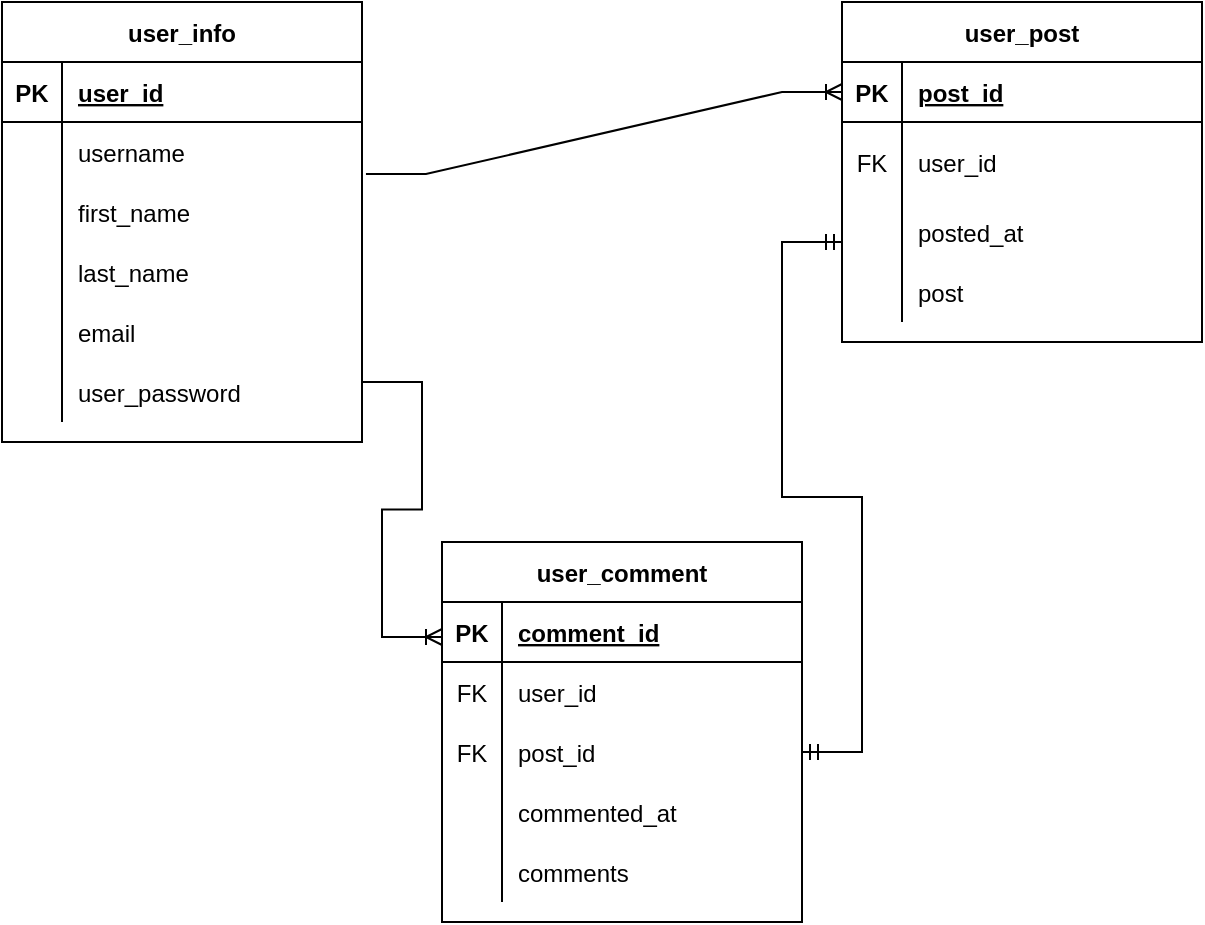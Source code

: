<mxfile version="17.4.5" type="device"><diagram id="pT4xivqjwQRT5MhuvjDW" name="Page-1"><mxGraphModel dx="1175" dy="776" grid="1" gridSize="10" guides="1" tooltips="1" connect="1" arrows="1" fold="1" page="1" pageScale="1" pageWidth="850" pageHeight="1100" math="0" shadow="0"><root><mxCell id="0"/><mxCell id="1" parent="0"/><mxCell id="w3TWUS7aWMzLF2r7T3JZ-1" value="user_info" style="shape=table;startSize=30;container=1;collapsible=1;childLayout=tableLayout;fixedRows=1;rowLines=0;fontStyle=1;align=center;resizeLast=1;" vertex="1" parent="1"><mxGeometry x="40" y="40" width="180" height="220" as="geometry"/></mxCell><mxCell id="w3TWUS7aWMzLF2r7T3JZ-2" value="" style="shape=tableRow;horizontal=0;startSize=0;swimlaneHead=0;swimlaneBody=0;fillColor=none;collapsible=0;dropTarget=0;points=[[0,0.5],[1,0.5]];portConstraint=eastwest;top=0;left=0;right=0;bottom=1;" vertex="1" parent="w3TWUS7aWMzLF2r7T3JZ-1"><mxGeometry y="30" width="180" height="30" as="geometry"/></mxCell><mxCell id="w3TWUS7aWMzLF2r7T3JZ-3" value="PK" style="shape=partialRectangle;connectable=0;fillColor=none;top=0;left=0;bottom=0;right=0;fontStyle=1;overflow=hidden;" vertex="1" parent="w3TWUS7aWMzLF2r7T3JZ-2"><mxGeometry width="30" height="30" as="geometry"><mxRectangle width="30" height="30" as="alternateBounds"/></mxGeometry></mxCell><mxCell id="w3TWUS7aWMzLF2r7T3JZ-4" value="user_id" style="shape=partialRectangle;connectable=0;fillColor=none;top=0;left=0;bottom=0;right=0;align=left;spacingLeft=6;fontStyle=5;overflow=hidden;" vertex="1" parent="w3TWUS7aWMzLF2r7T3JZ-2"><mxGeometry x="30" width="150" height="30" as="geometry"><mxRectangle width="150" height="30" as="alternateBounds"/></mxGeometry></mxCell><mxCell id="w3TWUS7aWMzLF2r7T3JZ-5" value="" style="shape=tableRow;horizontal=0;startSize=0;swimlaneHead=0;swimlaneBody=0;fillColor=none;collapsible=0;dropTarget=0;points=[[0,0.5],[1,0.5]];portConstraint=eastwest;top=0;left=0;right=0;bottom=0;" vertex="1" parent="w3TWUS7aWMzLF2r7T3JZ-1"><mxGeometry y="60" width="180" height="30" as="geometry"/></mxCell><mxCell id="w3TWUS7aWMzLF2r7T3JZ-6" value="" style="shape=partialRectangle;connectable=0;fillColor=none;top=0;left=0;bottom=0;right=0;editable=1;overflow=hidden;" vertex="1" parent="w3TWUS7aWMzLF2r7T3JZ-5"><mxGeometry width="30" height="30" as="geometry"><mxRectangle width="30" height="30" as="alternateBounds"/></mxGeometry></mxCell><mxCell id="w3TWUS7aWMzLF2r7T3JZ-7" value="username" style="shape=partialRectangle;connectable=0;fillColor=none;top=0;left=0;bottom=0;right=0;align=left;spacingLeft=6;overflow=hidden;" vertex="1" parent="w3TWUS7aWMzLF2r7T3JZ-5"><mxGeometry x="30" width="150" height="30" as="geometry"><mxRectangle width="150" height="30" as="alternateBounds"/></mxGeometry></mxCell><mxCell id="w3TWUS7aWMzLF2r7T3JZ-16" value="" style="shape=tableRow;horizontal=0;startSize=0;swimlaneHead=0;swimlaneBody=0;fillColor=none;collapsible=0;dropTarget=0;points=[[0,0.5],[1,0.5]];portConstraint=eastwest;top=0;left=0;right=0;bottom=0;" vertex="1" parent="w3TWUS7aWMzLF2r7T3JZ-1"><mxGeometry y="90" width="180" height="30" as="geometry"/></mxCell><mxCell id="w3TWUS7aWMzLF2r7T3JZ-17" value="" style="shape=partialRectangle;connectable=0;fillColor=none;top=0;left=0;bottom=0;right=0;editable=1;overflow=hidden;" vertex="1" parent="w3TWUS7aWMzLF2r7T3JZ-16"><mxGeometry width="30" height="30" as="geometry"><mxRectangle width="30" height="30" as="alternateBounds"/></mxGeometry></mxCell><mxCell id="w3TWUS7aWMzLF2r7T3JZ-18" value="first_name" style="shape=partialRectangle;connectable=0;fillColor=none;top=0;left=0;bottom=0;right=0;align=left;spacingLeft=6;overflow=hidden;" vertex="1" parent="w3TWUS7aWMzLF2r7T3JZ-16"><mxGeometry x="30" width="150" height="30" as="geometry"><mxRectangle width="150" height="30" as="alternateBounds"/></mxGeometry></mxCell><mxCell id="w3TWUS7aWMzLF2r7T3JZ-19" value="" style="shape=tableRow;horizontal=0;startSize=0;swimlaneHead=0;swimlaneBody=0;fillColor=none;collapsible=0;dropTarget=0;points=[[0,0.5],[1,0.5]];portConstraint=eastwest;top=0;left=0;right=0;bottom=0;" vertex="1" parent="w3TWUS7aWMzLF2r7T3JZ-1"><mxGeometry y="120" width="180" height="30" as="geometry"/></mxCell><mxCell id="w3TWUS7aWMzLF2r7T3JZ-20" value="" style="shape=partialRectangle;connectable=0;fillColor=none;top=0;left=0;bottom=0;right=0;editable=1;overflow=hidden;" vertex="1" parent="w3TWUS7aWMzLF2r7T3JZ-19"><mxGeometry width="30" height="30" as="geometry"><mxRectangle width="30" height="30" as="alternateBounds"/></mxGeometry></mxCell><mxCell id="w3TWUS7aWMzLF2r7T3JZ-21" value="last_name" style="shape=partialRectangle;connectable=0;fillColor=none;top=0;left=0;bottom=0;right=0;align=left;spacingLeft=6;overflow=hidden;" vertex="1" parent="w3TWUS7aWMzLF2r7T3JZ-19"><mxGeometry x="30" width="150" height="30" as="geometry"><mxRectangle width="150" height="30" as="alternateBounds"/></mxGeometry></mxCell><mxCell id="w3TWUS7aWMzLF2r7T3JZ-8" value="" style="shape=tableRow;horizontal=0;startSize=0;swimlaneHead=0;swimlaneBody=0;fillColor=none;collapsible=0;dropTarget=0;points=[[0,0.5],[1,0.5]];portConstraint=eastwest;top=0;left=0;right=0;bottom=0;" vertex="1" parent="w3TWUS7aWMzLF2r7T3JZ-1"><mxGeometry y="150" width="180" height="30" as="geometry"/></mxCell><mxCell id="w3TWUS7aWMzLF2r7T3JZ-9" value="" style="shape=partialRectangle;connectable=0;fillColor=none;top=0;left=0;bottom=0;right=0;editable=1;overflow=hidden;" vertex="1" parent="w3TWUS7aWMzLF2r7T3JZ-8"><mxGeometry width="30" height="30" as="geometry"><mxRectangle width="30" height="30" as="alternateBounds"/></mxGeometry></mxCell><mxCell id="w3TWUS7aWMzLF2r7T3JZ-10" value="email" style="shape=partialRectangle;connectable=0;fillColor=none;top=0;left=0;bottom=0;right=0;align=left;spacingLeft=6;overflow=hidden;" vertex="1" parent="w3TWUS7aWMzLF2r7T3JZ-8"><mxGeometry x="30" width="150" height="30" as="geometry"><mxRectangle width="150" height="30" as="alternateBounds"/></mxGeometry></mxCell><mxCell id="w3TWUS7aWMzLF2r7T3JZ-11" value="" style="shape=tableRow;horizontal=0;startSize=0;swimlaneHead=0;swimlaneBody=0;fillColor=none;collapsible=0;dropTarget=0;points=[[0,0.5],[1,0.5]];portConstraint=eastwest;top=0;left=0;right=0;bottom=0;" vertex="1" parent="w3TWUS7aWMzLF2r7T3JZ-1"><mxGeometry y="180" width="180" height="30" as="geometry"/></mxCell><mxCell id="w3TWUS7aWMzLF2r7T3JZ-12" value="" style="shape=partialRectangle;connectable=0;fillColor=none;top=0;left=0;bottom=0;right=0;editable=1;overflow=hidden;" vertex="1" parent="w3TWUS7aWMzLF2r7T3JZ-11"><mxGeometry width="30" height="30" as="geometry"><mxRectangle width="30" height="30" as="alternateBounds"/></mxGeometry></mxCell><mxCell id="w3TWUS7aWMzLF2r7T3JZ-13" value="user_password" style="shape=partialRectangle;connectable=0;fillColor=none;top=0;left=0;bottom=0;right=0;align=left;spacingLeft=6;overflow=hidden;" vertex="1" parent="w3TWUS7aWMzLF2r7T3JZ-11"><mxGeometry x="30" width="150" height="30" as="geometry"><mxRectangle width="150" height="30" as="alternateBounds"/></mxGeometry></mxCell><mxCell id="w3TWUS7aWMzLF2r7T3JZ-22" value="user_post" style="shape=table;startSize=30;container=1;collapsible=1;childLayout=tableLayout;fixedRows=1;rowLines=0;fontStyle=1;align=center;resizeLast=1;" vertex="1" parent="1"><mxGeometry x="460" y="40" width="180" height="170" as="geometry"/></mxCell><mxCell id="w3TWUS7aWMzLF2r7T3JZ-23" value="" style="shape=tableRow;horizontal=0;startSize=0;swimlaneHead=0;swimlaneBody=0;fillColor=none;collapsible=0;dropTarget=0;points=[[0,0.5],[1,0.5]];portConstraint=eastwest;top=0;left=0;right=0;bottom=1;" vertex="1" parent="w3TWUS7aWMzLF2r7T3JZ-22"><mxGeometry y="30" width="180" height="30" as="geometry"/></mxCell><mxCell id="w3TWUS7aWMzLF2r7T3JZ-24" value="PK" style="shape=partialRectangle;connectable=0;fillColor=none;top=0;left=0;bottom=0;right=0;fontStyle=1;overflow=hidden;" vertex="1" parent="w3TWUS7aWMzLF2r7T3JZ-23"><mxGeometry width="30" height="30" as="geometry"><mxRectangle width="30" height="30" as="alternateBounds"/></mxGeometry></mxCell><mxCell id="w3TWUS7aWMzLF2r7T3JZ-25" value="post_id" style="shape=partialRectangle;connectable=0;fillColor=none;top=0;left=0;bottom=0;right=0;align=left;spacingLeft=6;fontStyle=5;overflow=hidden;" vertex="1" parent="w3TWUS7aWMzLF2r7T3JZ-23"><mxGeometry x="30" width="150" height="30" as="geometry"><mxRectangle width="150" height="30" as="alternateBounds"/></mxGeometry></mxCell><mxCell id="w3TWUS7aWMzLF2r7T3JZ-35" value="" style="shape=tableRow;horizontal=0;startSize=0;swimlaneHead=0;swimlaneBody=0;fillColor=none;collapsible=0;dropTarget=0;points=[[0,0.5],[1,0.5]];portConstraint=eastwest;top=0;left=0;right=0;bottom=0;" vertex="1" parent="w3TWUS7aWMzLF2r7T3JZ-22"><mxGeometry y="60" width="180" height="40" as="geometry"/></mxCell><mxCell id="w3TWUS7aWMzLF2r7T3JZ-36" value="FK" style="shape=partialRectangle;connectable=0;fillColor=none;top=0;left=0;bottom=0;right=0;fontStyle=0;overflow=hidden;" vertex="1" parent="w3TWUS7aWMzLF2r7T3JZ-35"><mxGeometry width="30" height="40" as="geometry"><mxRectangle width="30" height="40" as="alternateBounds"/></mxGeometry></mxCell><mxCell id="w3TWUS7aWMzLF2r7T3JZ-37" value="user_id" style="shape=partialRectangle;connectable=0;fillColor=none;top=0;left=0;bottom=0;right=0;align=left;spacingLeft=6;fontStyle=0;overflow=hidden;" vertex="1" parent="w3TWUS7aWMzLF2r7T3JZ-35"><mxGeometry x="30" width="150" height="40" as="geometry"><mxRectangle width="150" height="40" as="alternateBounds"/></mxGeometry></mxCell><mxCell id="w3TWUS7aWMzLF2r7T3JZ-26" value="" style="shape=tableRow;horizontal=0;startSize=0;swimlaneHead=0;swimlaneBody=0;fillColor=none;collapsible=0;dropTarget=0;points=[[0,0.5],[1,0.5]];portConstraint=eastwest;top=0;left=0;right=0;bottom=0;" vertex="1" parent="w3TWUS7aWMzLF2r7T3JZ-22"><mxGeometry y="100" width="180" height="30" as="geometry"/></mxCell><mxCell id="w3TWUS7aWMzLF2r7T3JZ-27" value="" style="shape=partialRectangle;connectable=0;fillColor=none;top=0;left=0;bottom=0;right=0;editable=1;overflow=hidden;" vertex="1" parent="w3TWUS7aWMzLF2r7T3JZ-26"><mxGeometry width="30" height="30" as="geometry"><mxRectangle width="30" height="30" as="alternateBounds"/></mxGeometry></mxCell><mxCell id="w3TWUS7aWMzLF2r7T3JZ-28" value="posted_at" style="shape=partialRectangle;connectable=0;fillColor=none;top=0;left=0;bottom=0;right=0;align=left;spacingLeft=6;overflow=hidden;" vertex="1" parent="w3TWUS7aWMzLF2r7T3JZ-26"><mxGeometry x="30" width="150" height="30" as="geometry"><mxRectangle width="150" height="30" as="alternateBounds"/></mxGeometry></mxCell><mxCell id="w3TWUS7aWMzLF2r7T3JZ-29" value="" style="shape=tableRow;horizontal=0;startSize=0;swimlaneHead=0;swimlaneBody=0;fillColor=none;collapsible=0;dropTarget=0;points=[[0,0.5],[1,0.5]];portConstraint=eastwest;top=0;left=0;right=0;bottom=0;" vertex="1" parent="w3TWUS7aWMzLF2r7T3JZ-22"><mxGeometry y="130" width="180" height="30" as="geometry"/></mxCell><mxCell id="w3TWUS7aWMzLF2r7T3JZ-30" value="" style="shape=partialRectangle;connectable=0;fillColor=none;top=0;left=0;bottom=0;right=0;editable=1;overflow=hidden;" vertex="1" parent="w3TWUS7aWMzLF2r7T3JZ-29"><mxGeometry width="30" height="30" as="geometry"><mxRectangle width="30" height="30" as="alternateBounds"/></mxGeometry></mxCell><mxCell id="w3TWUS7aWMzLF2r7T3JZ-31" value="post" style="shape=partialRectangle;connectable=0;fillColor=none;top=0;left=0;bottom=0;right=0;align=left;spacingLeft=6;overflow=hidden;" vertex="1" parent="w3TWUS7aWMzLF2r7T3JZ-29"><mxGeometry x="30" width="150" height="30" as="geometry"><mxRectangle width="150" height="30" as="alternateBounds"/></mxGeometry></mxCell><mxCell id="w3TWUS7aWMzLF2r7T3JZ-38" value="user_comment" style="shape=table;startSize=30;container=1;collapsible=1;childLayout=tableLayout;fixedRows=1;rowLines=0;fontStyle=1;align=center;resizeLast=1;" vertex="1" parent="1"><mxGeometry x="260" y="310" width="180" height="190" as="geometry"/></mxCell><mxCell id="w3TWUS7aWMzLF2r7T3JZ-39" value="" style="shape=tableRow;horizontal=0;startSize=0;swimlaneHead=0;swimlaneBody=0;fillColor=none;collapsible=0;dropTarget=0;points=[[0,0.5],[1,0.5]];portConstraint=eastwest;top=0;left=0;right=0;bottom=1;" vertex="1" parent="w3TWUS7aWMzLF2r7T3JZ-38"><mxGeometry y="30" width="180" height="30" as="geometry"/></mxCell><mxCell id="w3TWUS7aWMzLF2r7T3JZ-40" value="PK" style="shape=partialRectangle;connectable=0;fillColor=none;top=0;left=0;bottom=0;right=0;fontStyle=1;overflow=hidden;" vertex="1" parent="w3TWUS7aWMzLF2r7T3JZ-39"><mxGeometry width="30" height="30" as="geometry"><mxRectangle width="30" height="30" as="alternateBounds"/></mxGeometry></mxCell><mxCell id="w3TWUS7aWMzLF2r7T3JZ-41" value="comment_id" style="shape=partialRectangle;connectable=0;fillColor=none;top=0;left=0;bottom=0;right=0;align=left;spacingLeft=6;fontStyle=5;overflow=hidden;" vertex="1" parent="w3TWUS7aWMzLF2r7T3JZ-39"><mxGeometry x="30" width="150" height="30" as="geometry"><mxRectangle width="150" height="30" as="alternateBounds"/></mxGeometry></mxCell><mxCell id="w3TWUS7aWMzLF2r7T3JZ-51" value="" style="shape=tableRow;horizontal=0;startSize=0;swimlaneHead=0;swimlaneBody=0;fillColor=none;collapsible=0;dropTarget=0;points=[[0,0.5],[1,0.5]];portConstraint=eastwest;top=0;left=0;right=0;bottom=0;" vertex="1" parent="w3TWUS7aWMzLF2r7T3JZ-38"><mxGeometry y="60" width="180" height="30" as="geometry"/></mxCell><mxCell id="w3TWUS7aWMzLF2r7T3JZ-52" value="FK" style="shape=partialRectangle;connectable=0;fillColor=none;top=0;left=0;bottom=0;right=0;fontStyle=0;overflow=hidden;" vertex="1" parent="w3TWUS7aWMzLF2r7T3JZ-51"><mxGeometry width="30" height="30" as="geometry"><mxRectangle width="30" height="30" as="alternateBounds"/></mxGeometry></mxCell><mxCell id="w3TWUS7aWMzLF2r7T3JZ-53" value="user_id" style="shape=partialRectangle;connectable=0;fillColor=none;top=0;left=0;bottom=0;right=0;align=left;spacingLeft=6;fontStyle=0;overflow=hidden;" vertex="1" parent="w3TWUS7aWMzLF2r7T3JZ-51"><mxGeometry x="30" width="150" height="30" as="geometry"><mxRectangle width="150" height="30" as="alternateBounds"/></mxGeometry></mxCell><mxCell id="w3TWUS7aWMzLF2r7T3JZ-54" value="" style="shape=tableRow;horizontal=0;startSize=0;swimlaneHead=0;swimlaneBody=0;fillColor=none;collapsible=0;dropTarget=0;points=[[0,0.5],[1,0.5]];portConstraint=eastwest;top=0;left=0;right=0;bottom=0;" vertex="1" parent="w3TWUS7aWMzLF2r7T3JZ-38"><mxGeometry y="90" width="180" height="30" as="geometry"/></mxCell><mxCell id="w3TWUS7aWMzLF2r7T3JZ-55" value="FK" style="shape=partialRectangle;connectable=0;fillColor=none;top=0;left=0;bottom=0;right=0;fontStyle=0;overflow=hidden;" vertex="1" parent="w3TWUS7aWMzLF2r7T3JZ-54"><mxGeometry width="30" height="30" as="geometry"><mxRectangle width="30" height="30" as="alternateBounds"/></mxGeometry></mxCell><mxCell id="w3TWUS7aWMzLF2r7T3JZ-56" value="post_id" style="shape=partialRectangle;connectable=0;fillColor=none;top=0;left=0;bottom=0;right=0;align=left;spacingLeft=6;fontStyle=0;overflow=hidden;" vertex="1" parent="w3TWUS7aWMzLF2r7T3JZ-54"><mxGeometry x="30" width="150" height="30" as="geometry"><mxRectangle width="150" height="30" as="alternateBounds"/></mxGeometry></mxCell><mxCell id="w3TWUS7aWMzLF2r7T3JZ-42" value="" style="shape=tableRow;horizontal=0;startSize=0;swimlaneHead=0;swimlaneBody=0;fillColor=none;collapsible=0;dropTarget=0;points=[[0,0.5],[1,0.5]];portConstraint=eastwest;top=0;left=0;right=0;bottom=0;" vertex="1" parent="w3TWUS7aWMzLF2r7T3JZ-38"><mxGeometry y="120" width="180" height="30" as="geometry"/></mxCell><mxCell id="w3TWUS7aWMzLF2r7T3JZ-43" value="" style="shape=partialRectangle;connectable=0;fillColor=none;top=0;left=0;bottom=0;right=0;editable=1;overflow=hidden;" vertex="1" parent="w3TWUS7aWMzLF2r7T3JZ-42"><mxGeometry width="30" height="30" as="geometry"><mxRectangle width="30" height="30" as="alternateBounds"/></mxGeometry></mxCell><mxCell id="w3TWUS7aWMzLF2r7T3JZ-44" value="commented_at" style="shape=partialRectangle;connectable=0;fillColor=none;top=0;left=0;bottom=0;right=0;align=left;spacingLeft=6;overflow=hidden;" vertex="1" parent="w3TWUS7aWMzLF2r7T3JZ-42"><mxGeometry x="30" width="150" height="30" as="geometry"><mxRectangle width="150" height="30" as="alternateBounds"/></mxGeometry></mxCell><mxCell id="w3TWUS7aWMzLF2r7T3JZ-45" value="" style="shape=tableRow;horizontal=0;startSize=0;swimlaneHead=0;swimlaneBody=0;fillColor=none;collapsible=0;dropTarget=0;points=[[0,0.5],[1,0.5]];portConstraint=eastwest;top=0;left=0;right=0;bottom=0;" vertex="1" parent="w3TWUS7aWMzLF2r7T3JZ-38"><mxGeometry y="150" width="180" height="30" as="geometry"/></mxCell><mxCell id="w3TWUS7aWMzLF2r7T3JZ-46" value="" style="shape=partialRectangle;connectable=0;fillColor=none;top=0;left=0;bottom=0;right=0;editable=1;overflow=hidden;" vertex="1" parent="w3TWUS7aWMzLF2r7T3JZ-45"><mxGeometry width="30" height="30" as="geometry"><mxRectangle width="30" height="30" as="alternateBounds"/></mxGeometry></mxCell><mxCell id="w3TWUS7aWMzLF2r7T3JZ-47" value="comments" style="shape=partialRectangle;connectable=0;fillColor=none;top=0;left=0;bottom=0;right=0;align=left;spacingLeft=6;overflow=hidden;" vertex="1" parent="w3TWUS7aWMzLF2r7T3JZ-45"><mxGeometry x="30" width="150" height="30" as="geometry"><mxRectangle width="150" height="30" as="alternateBounds"/></mxGeometry></mxCell><mxCell id="w3TWUS7aWMzLF2r7T3JZ-62" value="" style="edgeStyle=entityRelationEdgeStyle;fontSize=12;html=1;endArrow=ERoneToMany;rounded=0;exitX=1.011;exitY=-0.133;exitDx=0;exitDy=0;exitPerimeter=0;entryX=0;entryY=0.5;entryDx=0;entryDy=0;" edge="1" parent="1" source="w3TWUS7aWMzLF2r7T3JZ-16" target="w3TWUS7aWMzLF2r7T3JZ-23"><mxGeometry width="100" height="100" relative="1" as="geometry"><mxPoint x="170" y="450" as="sourcePoint"/><mxPoint x="270" y="350" as="targetPoint"/></mxGeometry></mxCell><mxCell id="w3TWUS7aWMzLF2r7T3JZ-63" value="" style="edgeStyle=entityRelationEdgeStyle;fontSize=12;html=1;endArrow=ERoneToMany;rounded=0;entryX=0;entryY=0.25;entryDx=0;entryDy=0;" edge="1" parent="1" target="w3TWUS7aWMzLF2r7T3JZ-38"><mxGeometry width="100" height="100" relative="1" as="geometry"><mxPoint x="220" y="230" as="sourcePoint"/><mxPoint x="150" y="320" as="targetPoint"/></mxGeometry></mxCell><mxCell id="w3TWUS7aWMzLF2r7T3JZ-64" value="" style="edgeStyle=entityRelationEdgeStyle;fontSize=12;html=1;endArrow=ERmandOne;startArrow=ERmandOne;rounded=0;" edge="1" parent="1" source="w3TWUS7aWMzLF2r7T3JZ-54"><mxGeometry width="100" height="100" relative="1" as="geometry"><mxPoint x="170" y="450" as="sourcePoint"/><mxPoint x="460" y="160" as="targetPoint"/></mxGeometry></mxCell></root></mxGraphModel></diagram></mxfile>